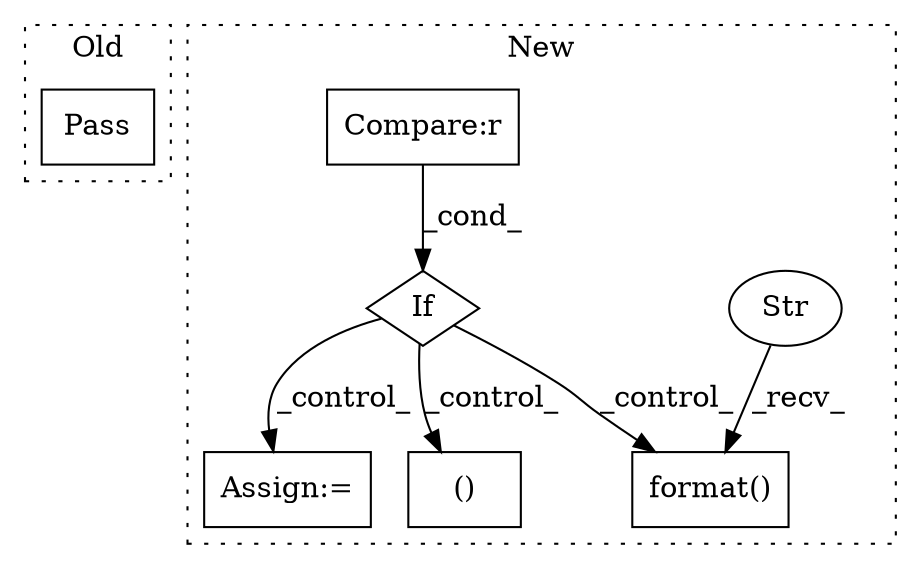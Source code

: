 digraph G {
subgraph cluster0 {
1 [label="Pass" a="62" s="19763" l="4" shape="box"];
label = "Old";
style="dotted";
}
subgraph cluster1 {
2 [label="format()" a="75" s="22061,22102" l="25,1" shape="box"];
3 [label="Str" a="66" s="22061" l="17" shape="ellipse"];
4 [label="If" a="96" s="21229" l="3" shape="diamond"];
5 [label="Assign:=" a="68" s="21862" l="4" shape="box"];
6 [label="Compare:r" a="40" s="21250" l="29" shape="box"];
7 [label="()" a="54" s="21369" l="6" shape="box"];
label = "New";
style="dotted";
}
3 -> 2 [label="_recv_"];
4 -> 2 [label="_control_"];
4 -> 5 [label="_control_"];
4 -> 7 [label="_control_"];
6 -> 4 [label="_cond_"];
}